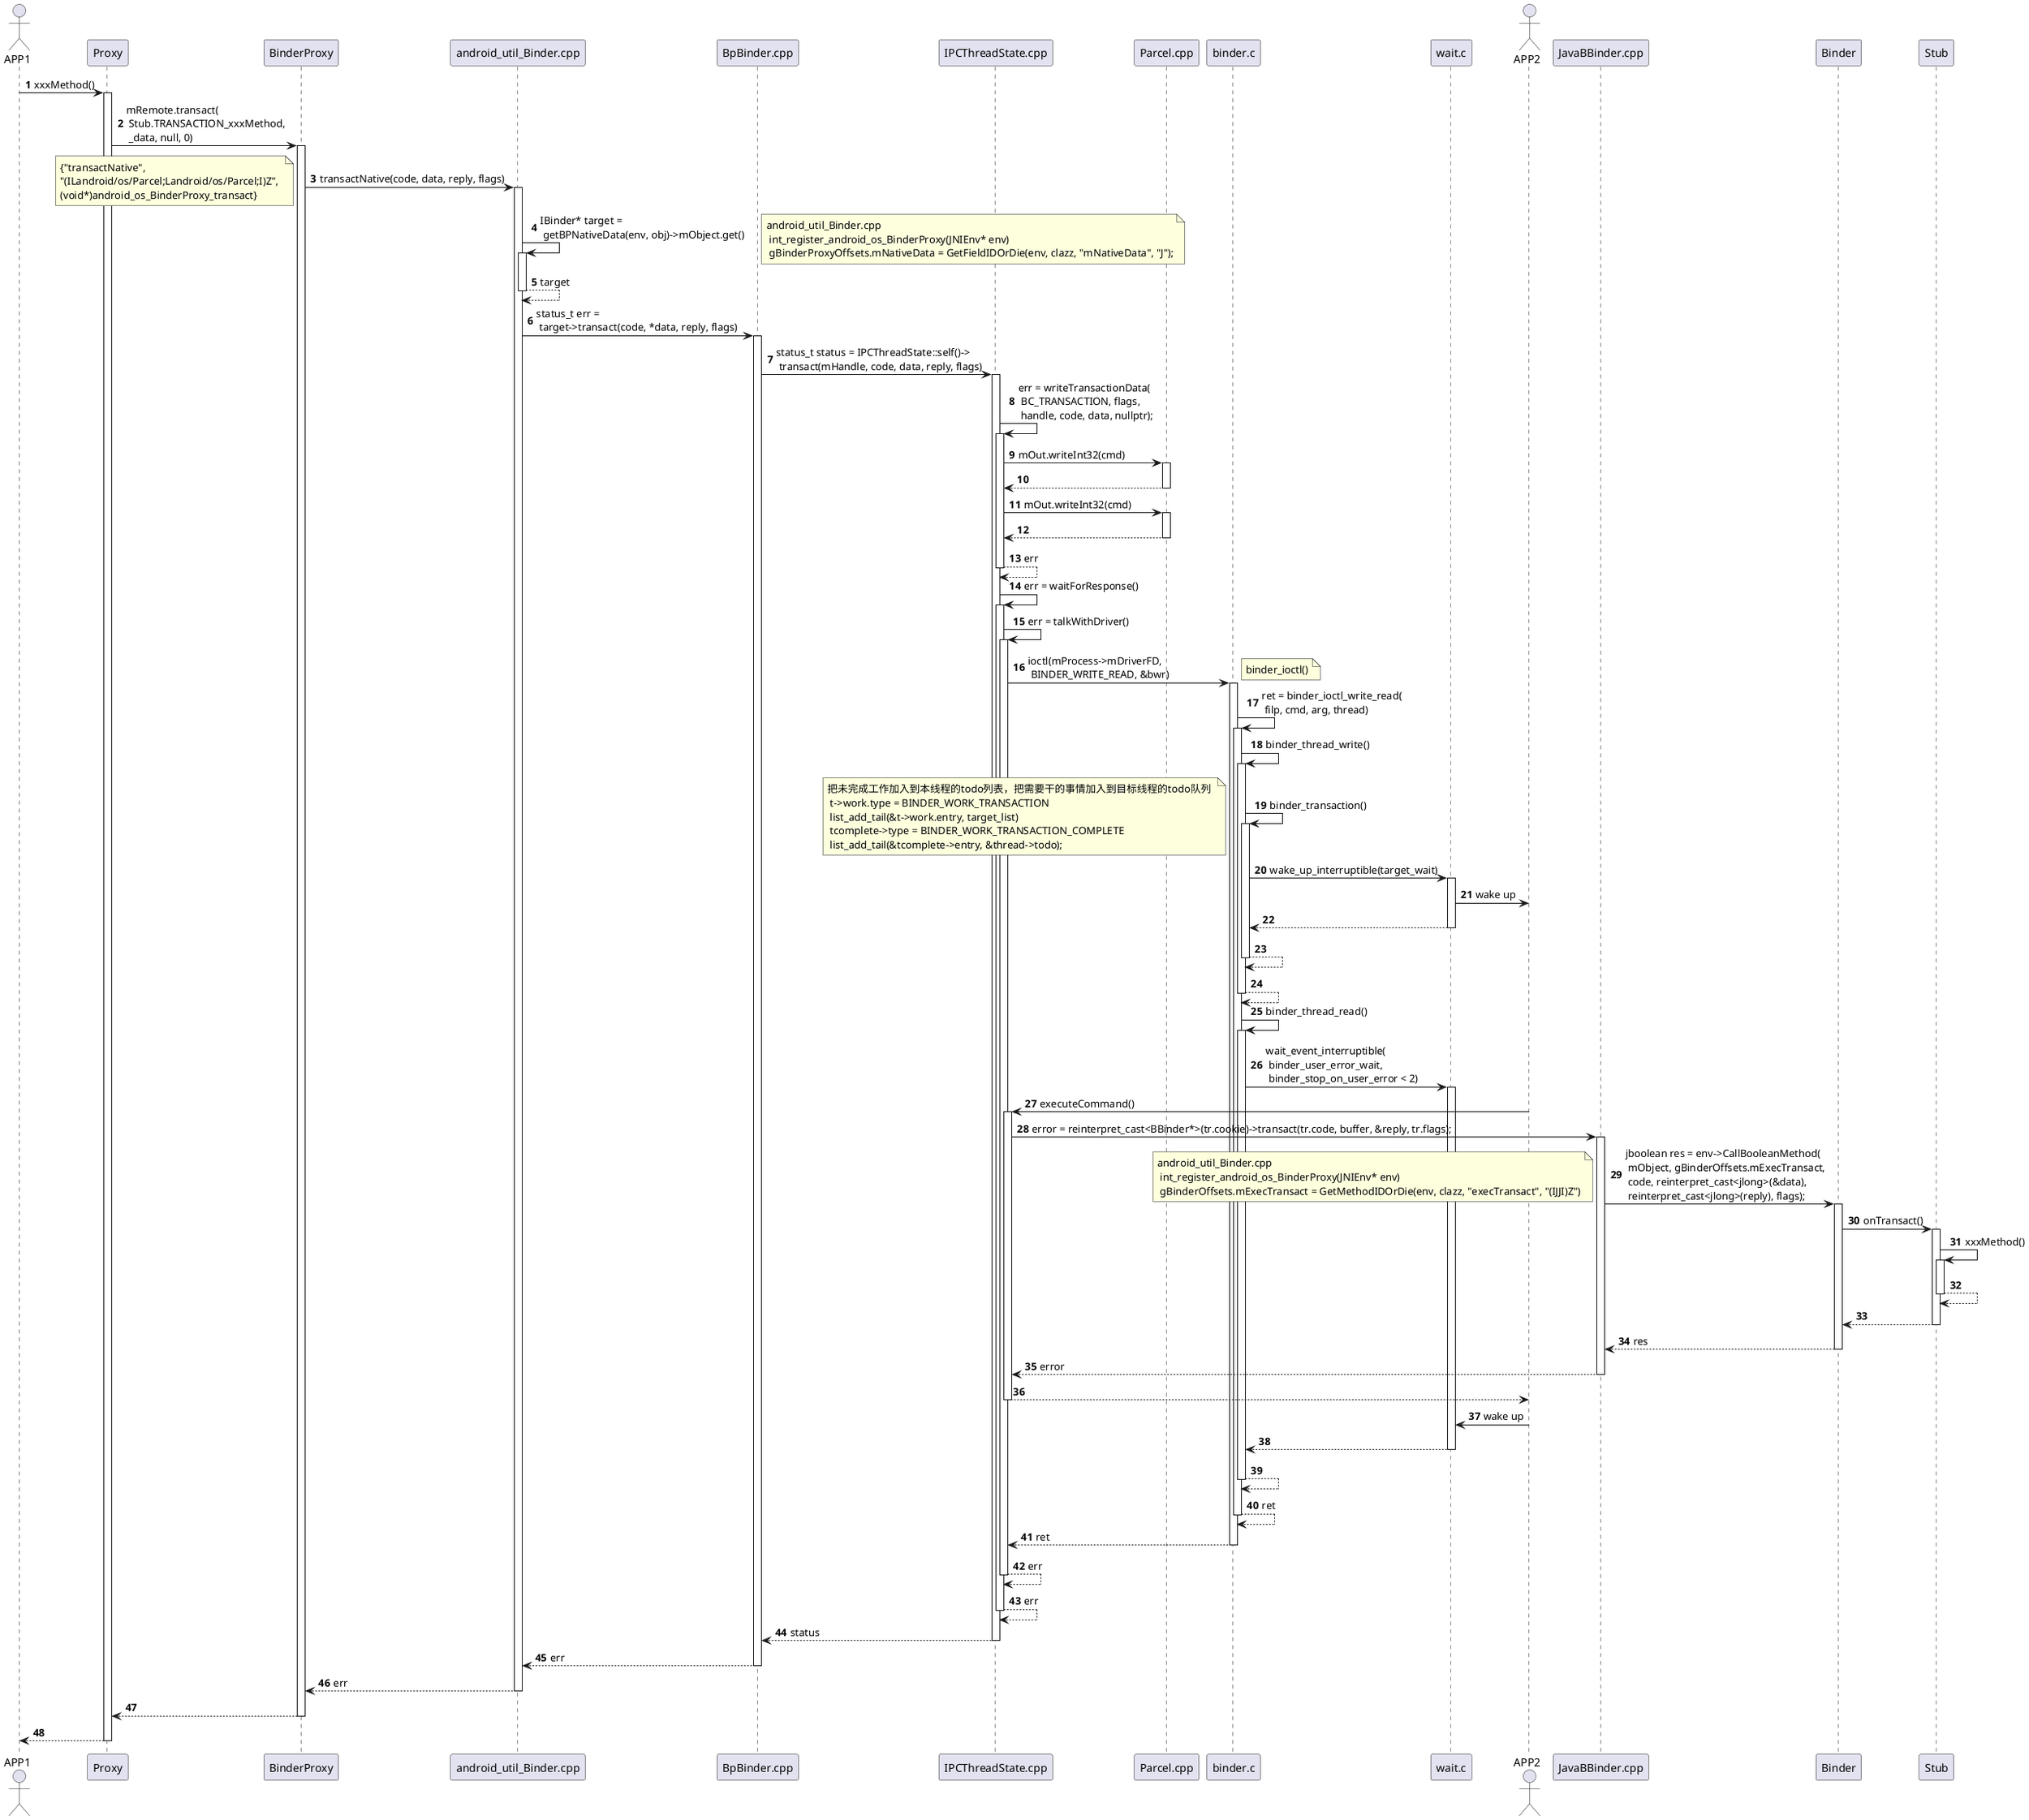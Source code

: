 @startuml
autonumber
actor APP1
APP1 -> Proxy++: xxxMethod()
    Proxy -> BinderProxy++: mRemote.transact(\n Stub.TRANSACTION_xxxMethod, \n _data, null, 0)
        BinderProxy -> android_util_Binder.cpp++: transactNative(code, data, reply, flags)
        note left: {"transactNative", \n"(ILandroid/os/Parcel;Landroid/os/Parcel;I)Z", \n(void*)android_os_BinderProxy_transact}
            android_util_Binder.cpp -> android_util_Binder.cpp++: IBinder* target = \n getBPNativeData(env, obj)->mObject.get()
            note right: android_util_Binder.cpp \n int_register_android_os_BinderProxy(JNIEnv* env) \n gBinderProxyOffsets.mNativeData = GetFieldIDOrDie(env, clazz, "mNativeData", "J");
            return target
            android_util_Binder.cpp -> BpBinder.cpp++: status_t err = \n target->transact(code, *data, reply, flags)
                BpBinder.cpp -> IPCThreadState.cpp++: status_t status = IPCThreadState::self()-> \n transact(mHandle, code, data, reply, flags)
                    IPCThreadState.cpp -> IPCThreadState.cpp++: err = writeTransactionData(\n BC_TRANSACTION, flags, \n handle, code, data, nullptr);
                        IPCThreadState.cpp -> Parcel.cpp++: mOut.writeInt32(cmd)
                        return
                        IPCThreadState.cpp -> Parcel.cpp++: mOut.writeInt32(cmd)
                        return
                    return err
                    IPCThreadState.cpp -> IPCThreadState.cpp++ : err = waitForResponse()
                        IPCThreadState.cpp -> IPCThreadState.cpp++ : err = talkWithDriver()
                            IPCThreadState.cpp -> binder.c++: ioctl(mProcess->mDriverFD, \n BINDER_WRITE_READ, &bwr)
                            note right:binder_ioctl()
                                binder.c -> binder.c++: ret = binder_ioctl_write_read(\n filp, cmd, arg, thread)
                                    binder.c -> binder.c++: binder_thread_write()
                                        binder.c -> binder.c++: binder_transaction()
                                        note left: 把未完成工作加入到本线程的todo列表，把需要干的事情加入到目标线程的todo队列 \n t->work.type = BINDER_WORK_TRANSACTION \n list_add_tail(&t->work.entry, target_list) \n tcomplete->type = BINDER_WORK_TRANSACTION_COMPLETE \n list_add_tail(&tcomplete->entry, &thread->todo);
                                            binder.c -> wait.c++: wake_up_interruptible(target_wait)
                                                actor APP2
                                                wait.c -> APP2: wake up
                                            return
                                        return
                                    return
                                    binder.c -> binder.c++: binder_thread_read()
                                        binder.c -> wait.c++: wait_event_interruptible(\n binder_user_error_wait, \n binder_stop_on_user_error < 2)
                                            APP2 -> IPCThreadState.cpp++: executeCommand()
                                                IPCThreadState.cpp -> JavaBBinder.cpp++: error = reinterpret_cast<BBinder*>(tr.cookie)->transact(tr.code, buffer, &reply, tr.flags);
                                                    JavaBBinder.cpp -> Binder++: jboolean res = env->CallBooleanMethod(\n mObject, gBinderOffsets.mExecTransact,\n code, reinterpret_cast<jlong>(&data), \n reinterpret_cast<jlong>(reply), flags);
                                                    note left: android_util_Binder.cpp \n int_register_android_os_BinderProxy(JNIEnv* env) \n gBinderOffsets.mExecTransact = GetMethodIDOrDie(env, clazz, "execTransact", "(IJJI)Z")
                                                        Binder -> Stub++: onTransact()
                                                            Stub -> Stub++: xxxMethod()
                                                            return
                                                        return
                                                    return res
                                                return error
                                            return
                                        APP2 -> wait.c: wake up
                                        return
                                    return
                                return ret
                            return ret
                        return err
                    return err
                return status
            return err
        return err
    return
return
@enduml